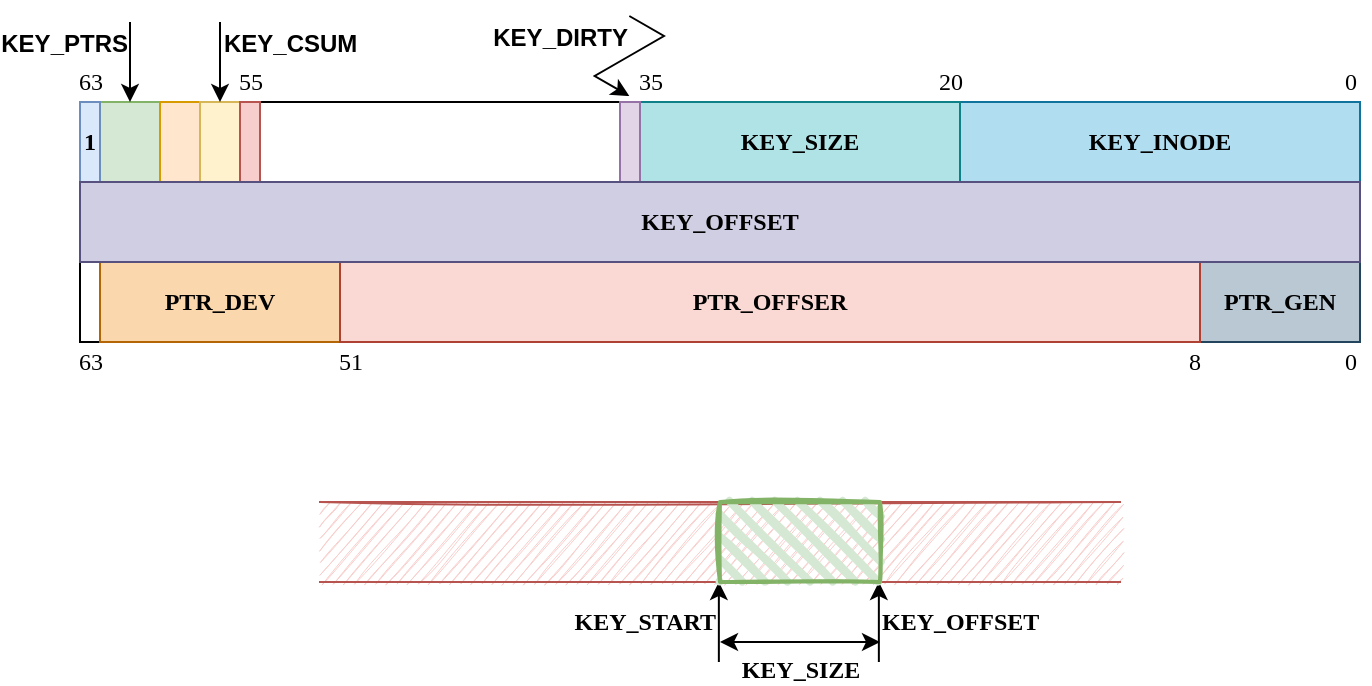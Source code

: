 <mxfile version="18.0.1" type="device"><diagram id="XRGnokX35wrpmWJyqEKg" name="第 1 页"><mxGraphModel dx="1422" dy="865" grid="1" gridSize="10" guides="1" tooltips="1" connect="1" arrows="1" fold="1" page="1" pageScale="1" pageWidth="827" pageHeight="1169" math="0" shadow="0"><root><mxCell id="0"/><mxCell id="1" parent="0"/><mxCell id="hHJ4jki0nwtaRC-JdkkZ-6" value="" style="rounded=0;whiteSpace=wrap;html=1;sketch=0;fontFamily=Verdana;fontStyle=1;fontSize=12;" parent="1" vertex="1"><mxGeometry x="170" y="440" width="180" height="40" as="geometry"/></mxCell><mxCell id="pE7P5uLrrivaGnABoWCR-3" value="KEY_START" style="endArrow=classic;html=1;rounded=0;entryX=0;entryY=1;entryDx=0;entryDy=0;align=right;sketch=0;fontFamily=Verdana;fontStyle=1;fontSize=12;" parent="1" edge="1"><mxGeometry width="50" height="50" relative="1" as="geometry"><mxPoint x="399.43" y="720" as="sourcePoint"/><mxPoint x="399.43" y="680" as="targetPoint"/></mxGeometry></mxCell><mxCell id="pE7P5uLrrivaGnABoWCR-4" value="&lt;div style=&quot;font-size: 12px;&quot;&gt;KEY_OFFSET&lt;/div&gt;" style="endArrow=classic;html=1;rounded=0;entryX=1;entryY=1;entryDx=0;entryDy=0;align=left;sketch=0;fontFamily=Verdana;fontStyle=1;fontSize=12;" parent="1" edge="1"><mxGeometry width="50" height="50" relative="1" as="geometry"><mxPoint x="479.43" y="720" as="sourcePoint"/><mxPoint x="479.43" y="680" as="targetPoint"/></mxGeometry></mxCell><mxCell id="pE7P5uLrrivaGnABoWCR-10" value="KEY_SIZE" style="endArrow=classic;startArrow=classic;html=1;rounded=0;labelBackgroundColor=#ffffff;elbow=vertical;align=center;sketch=0;fontFamily=Verdana;verticalAlign=top;fontStyle=1;fontSize=12;labelPosition=center;verticalLabelPosition=bottom;" parent="1" edge="1"><mxGeometry width="50" height="50" relative="1" as="geometry"><mxPoint x="480" y="710" as="sourcePoint"/><mxPoint x="400" y="710" as="targetPoint"/></mxGeometry></mxCell><mxCell id="pE7P5uLrrivaGnABoWCR-12" value="KEY_INODE" style="rounded=0;whiteSpace=wrap;html=1;sketch=0;fillColor=#b1ddf0;strokeColor=#10739e;fontFamily=Verdana;fontStyle=1;fontSize=12;" parent="1" vertex="1"><mxGeometry x="520" y="440" width="200" height="40" as="geometry"/></mxCell><mxCell id="pE7P5uLrrivaGnABoWCR-94" value="" style="shape=partialRectangle;whiteSpace=wrap;html=1;left=0;right=0;fillColor=#f8cecc;rounded=0;sketch=1;fontFamily=Verdana;strokeColor=#b85450;fontStyle=1" parent="1" vertex="1"><mxGeometry x="200" y="640" width="400" height="40" as="geometry"/></mxCell><mxCell id="pE7P5uLrrivaGnABoWCR-79" value="" style="rounded=0;whiteSpace=wrap;html=1;sketch=0;fillColor=#d5e8d4;strokeColor=#82b366;fontFamily=Verdana;fontStyle=1;fontSize=12;" parent="1" vertex="1"><mxGeometry x="90" y="440" width="30" height="40" as="geometry"/></mxCell><mxCell id="pE7P5uLrrivaGnABoWCR-80" value="0" style="text;html=1;resizable=0;autosize=1;align=center;verticalAlign=middle;points=[];fillColor=none;strokeColor=none;rounded=0;sketch=1;fontFamily=Verdana;" parent="1" vertex="1"><mxGeometry x="705" y="420" width="20" height="20" as="geometry"/></mxCell><mxCell id="pE7P5uLrrivaGnABoWCR-81" value="63" style="text;html=1;resizable=0;autosize=1;align=center;verticalAlign=middle;points=[];fillColor=none;strokeColor=none;rounded=0;sketch=1;fontFamily=Verdana;" parent="1" vertex="1"><mxGeometry x="70" y="420" width="30" height="20" as="geometry"/></mxCell><mxCell id="pE7P5uLrrivaGnABoWCR-82" value="20" style="text;html=1;resizable=0;autosize=1;align=center;verticalAlign=middle;points=[];fillColor=none;strokeColor=none;rounded=0;sketch=1;fontFamily=Verdana;" parent="1" vertex="1"><mxGeometry x="500" y="420" width="30" height="20" as="geometry"/></mxCell><mxCell id="pE7P5uLrrivaGnABoWCR-2" value="" style="rounded=0;whiteSpace=wrap;html=1;strokeWidth=2;fillWeight=4;hachureGap=8;hachureAngle=45;fillColor=#d5e8d4;sketch=1;gradientDirection=south;strokeColor=#82b366;fontFamily=Verdana;fontStyle=1" parent="1" vertex="1"><mxGeometry x="400" y="640" width="80" height="40" as="geometry"/></mxCell><mxCell id="hHJ4jki0nwtaRC-JdkkZ-1" value="KEY_SIZE" style="rounded=0;whiteSpace=wrap;html=1;sketch=0;fillColor=#b0e3e6;strokeColor=#0e8088;fontFamily=Verdana;fontStyle=1;fontSize=12;" parent="1" vertex="1"><mxGeometry x="360" y="440" width="160" height="40" as="geometry"/></mxCell><mxCell id="hHJ4jki0nwtaRC-JdkkZ-2" value="" style="rounded=0;whiteSpace=wrap;html=1;sketch=0;fillColor=#ffe6cc;strokeColor=#d79b00;fontFamily=Verdana;fontStyle=1;fontSize=12;" parent="1" vertex="1"><mxGeometry x="120" y="440" width="20" height="40" as="geometry"/></mxCell><mxCell id="hHJ4jki0nwtaRC-JdkkZ-3" value="" style="rounded=0;whiteSpace=wrap;html=1;sketch=0;fillColor=#fff2cc;strokeColor=#d6b656;fontFamily=Verdana;fontStyle=1;fontSize=12;" parent="1" vertex="1"><mxGeometry x="140" y="440" width="20" height="40" as="geometry"/></mxCell><mxCell id="hHJ4jki0nwtaRC-JdkkZ-4" value="" style="rounded=0;whiteSpace=wrap;html=1;sketch=0;fillColor=#f8cecc;strokeColor=#b85450;fontFamily=Verdana;fontStyle=1;fontSize=12;" parent="1" vertex="1"><mxGeometry x="160" y="440" width="10" height="40" as="geometry"/></mxCell><mxCell id="hHJ4jki0nwtaRC-JdkkZ-5" value="" style="rounded=0;whiteSpace=wrap;html=1;sketch=0;fillColor=#e1d5e7;strokeColor=#9673a6;fontFamily=Verdana;fontStyle=1;fontSize=12;" parent="1" vertex="1"><mxGeometry x="350" y="440" width="10" height="40" as="geometry"/></mxCell><mxCell id="hHJ4jki0nwtaRC-JdkkZ-10" value="35" style="text;html=1;resizable=0;autosize=1;align=center;verticalAlign=middle;points=[];fillColor=none;strokeColor=none;rounded=0;sketch=1;fontFamily=Verdana;" parent="1" vertex="1"><mxGeometry x="350" y="420" width="30" height="20" as="geometry"/></mxCell><mxCell id="hHJ4jki0nwtaRC-JdkkZ-11" value="55" style="text;html=1;resizable=0;autosize=1;align=center;verticalAlign=middle;points=[];fillColor=none;strokeColor=none;rounded=0;sketch=1;fontFamily=Verdana;" parent="1" vertex="1"><mxGeometry x="150" y="420" width="30" height="20" as="geometry"/></mxCell><mxCell id="hHJ4jki0nwtaRC-JdkkZ-12" value="1" style="rounded=0;whiteSpace=wrap;html=1;sketch=0;fillColor=#dae8fc;strokeColor=#6c8ebf;fontFamily=Verdana;fontStyle=1;fontSize=12;" parent="1" vertex="1"><mxGeometry x="80" y="440" width="10" height="40" as="geometry"/></mxCell><mxCell id="hHJ4jki0nwtaRC-JdkkZ-16" value="KEY_PTRS" style="endArrow=classic;html=1;rounded=0;fontSize=12;entryX=0.5;entryY=0;entryDx=0;entryDy=0;verticalAlign=bottom;labelPosition=left;verticalLabelPosition=top;align=right;fontStyle=1" parent="1" target="pE7P5uLrrivaGnABoWCR-79" edge="1"><mxGeometry width="50" height="50" relative="1" as="geometry"><mxPoint x="105" y="400" as="sourcePoint"/><mxPoint x="140" y="350" as="targetPoint"/></mxGeometry></mxCell><mxCell id="hHJ4jki0nwtaRC-JdkkZ-17" value="KEY_CSUM" style="endArrow=classic;html=1;rounded=0;fontSize=12;labelPosition=right;verticalLabelPosition=top;align=left;verticalAlign=bottom;fontStyle=1" parent="1" edge="1"><mxGeometry width="50" height="50" relative="1" as="geometry"><mxPoint x="150" y="400" as="sourcePoint"/><mxPoint x="150" y="440" as="targetPoint"/></mxGeometry></mxCell><mxCell id="hHJ4jki0nwtaRC-JdkkZ-18" value="KEY_DIRTY" style="endArrow=classic;html=1;rounded=0;fontSize=12;labelPosition=left;verticalLabelPosition=top;align=right;verticalAlign=bottom;fontStyle=1;edgeStyle=isometricEdgeStyle;elbow=vertical;" parent="1" edge="1"><mxGeometry width="50" height="50" relative="1" as="geometry"><mxPoint x="354.66" y="397.0" as="sourcePoint"/><mxPoint x="354.66" y="437" as="targetPoint"/></mxGeometry></mxCell><mxCell id="56s56gPZuJ31LuF8ma6L-1" value="PTR_GEN" style="rounded=0;whiteSpace=wrap;html=1;sketch=0;fillColor=#bac8d3;strokeColor=#23445d;fontFamily=Verdana;fontStyle=1;fontSize=12;" vertex="1" parent="1"><mxGeometry x="640" y="520" width="80" height="40" as="geometry"/></mxCell><mxCell id="56s56gPZuJ31LuF8ma6L-2" value="" style="rounded=0;whiteSpace=wrap;html=1;sketch=0;fontFamily=Verdana;fontStyle=1;fontSize=12;" vertex="1" parent="1"><mxGeometry x="80" y="520" width="10" height="40" as="geometry"/></mxCell><mxCell id="56s56gPZuJ31LuF8ma6L-3" value="PTR_DEV" style="rounded=0;whiteSpace=wrap;html=1;sketch=0;fillColor=#fad7ac;strokeColor=#b46504;fontFamily=Verdana;fontStyle=1;fontSize=12;" vertex="1" parent="1"><mxGeometry x="90" y="520" width="120" height="40" as="geometry"/></mxCell><mxCell id="56s56gPZuJ31LuF8ma6L-4" value="PTR_OFFSER" style="rounded=0;whiteSpace=wrap;html=1;sketch=0;fillColor=#fad9d5;strokeColor=#ae4132;fontFamily=Verdana;fontStyle=1;fontSize=12;" vertex="1" parent="1"><mxGeometry x="210" y="520" width="430" height="40" as="geometry"/></mxCell><mxCell id="56s56gPZuJ31LuF8ma6L-5" value="0" style="text;html=1;resizable=0;autosize=1;align=center;verticalAlign=middle;points=[];fillColor=none;strokeColor=none;rounded=0;sketch=1;fontFamily=Verdana;" vertex="1" parent="1"><mxGeometry x="705" y="560" width="20" height="20" as="geometry"/></mxCell><mxCell id="56s56gPZuJ31LuF8ma6L-6" value="8" style="text;html=1;resizable=0;autosize=1;align=center;verticalAlign=middle;points=[];fillColor=none;strokeColor=none;rounded=0;sketch=1;fontFamily=Verdana;" vertex="1" parent="1"><mxGeometry x="627" y="560" width="20" height="20" as="geometry"/></mxCell><mxCell id="56s56gPZuJ31LuF8ma6L-7" value="63" style="text;html=1;resizable=0;autosize=1;align=center;verticalAlign=middle;points=[];fillColor=none;strokeColor=none;rounded=0;sketch=1;fontFamily=Verdana;" vertex="1" parent="1"><mxGeometry x="70" y="560" width="30" height="20" as="geometry"/></mxCell><mxCell id="56s56gPZuJ31LuF8ma6L-8" value="51" style="text;html=1;resizable=0;autosize=1;align=center;verticalAlign=middle;points=[];fillColor=none;strokeColor=none;rounded=0;sketch=1;fontFamily=Verdana;" vertex="1" parent="1"><mxGeometry x="200" y="560" width="30" height="20" as="geometry"/></mxCell><mxCell id="pE7P5uLrrivaGnABoWCR-14" value="KEY_OFFSET" style="rounded=0;whiteSpace=wrap;html=1;sketch=0;fillColor=#d0cee2;strokeColor=#56517e;fontFamily=Verdana;fontStyle=1;fontSize=12;" parent="1" vertex="1"><mxGeometry x="80" y="480" width="640" height="40" as="geometry"/></mxCell></root></mxGraphModel></diagram></mxfile>